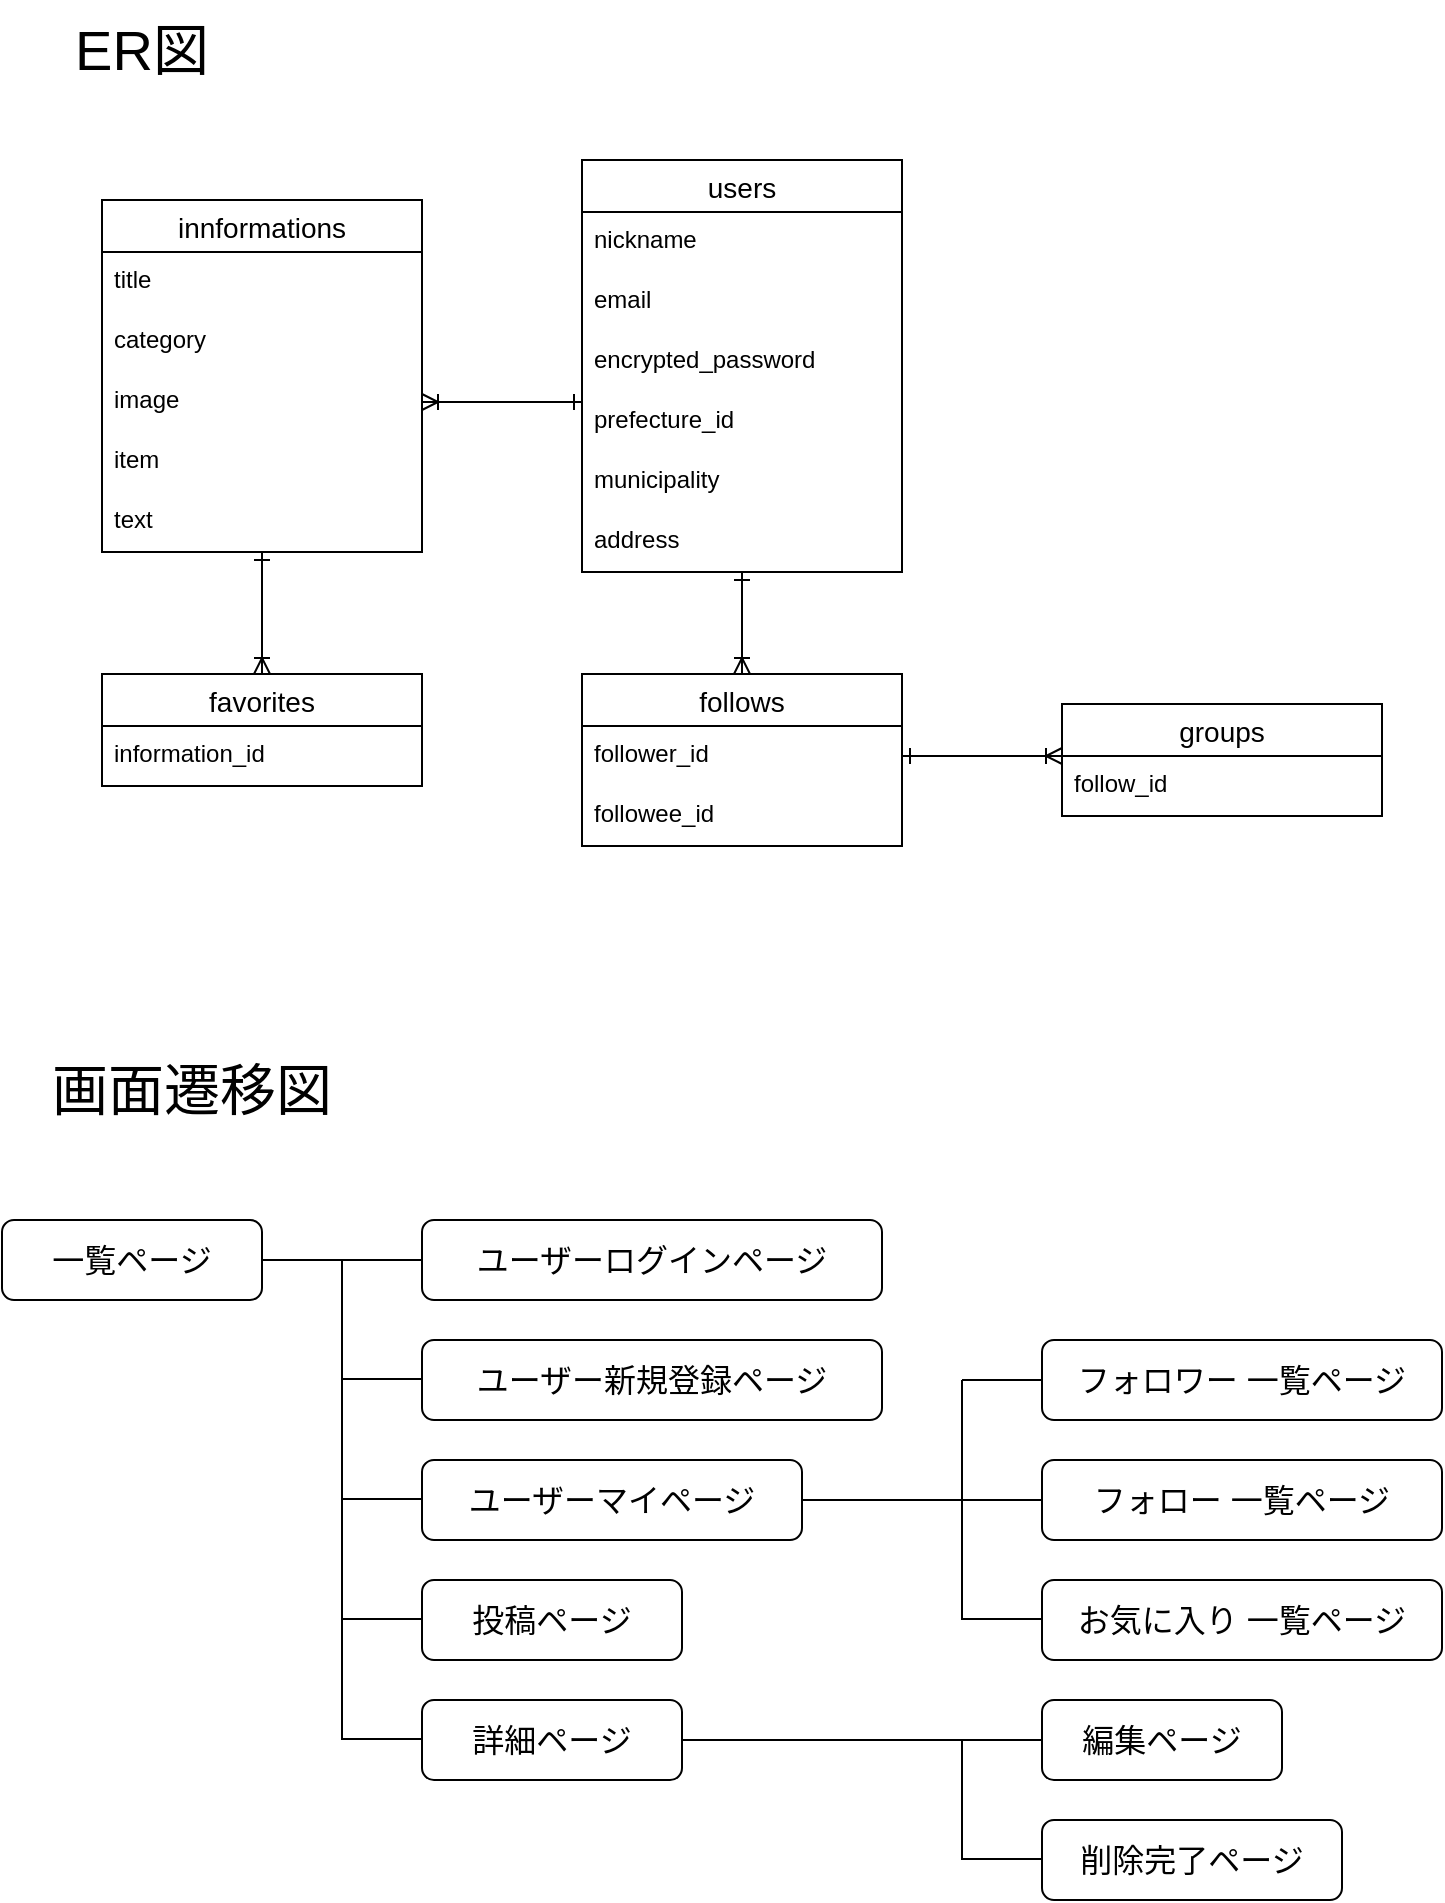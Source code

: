<mxfile>
    <diagram id="uZUIB_KyGg7wfg-xImep" name="ページ1">
        <mxGraphModel dx="821" dy="666" grid="1" gridSize="10" guides="1" tooltips="1" connect="1" arrows="1" fold="1" page="1" pageScale="1" pageWidth="827" pageHeight="1169" math="0" shadow="0">
            <root>
                <mxCell id="0"/>
                <mxCell id="1" parent="0"/>
                <mxCell id="2" value="innformations" style="swimlane;fontStyle=0;childLayout=stackLayout;horizontal=1;startSize=26;horizontalStack=0;resizeParent=1;resizeParentMax=0;resizeLast=0;collapsible=1;marginBottom=0;align=center;fontSize=14;" vertex="1" parent="1">
                    <mxGeometry x="120" y="290" width="160" height="176" as="geometry"/>
                </mxCell>
                <mxCell id="3" value="title" style="text;strokeColor=none;fillColor=none;spacingLeft=4;spacingRight=4;overflow=hidden;rotatable=0;points=[[0,0.5],[1,0.5]];portConstraint=eastwest;fontSize=12;" vertex="1" parent="2">
                    <mxGeometry y="26" width="160" height="30" as="geometry"/>
                </mxCell>
                <mxCell id="4" value="category" style="text;strokeColor=none;fillColor=none;spacingLeft=4;spacingRight=4;overflow=hidden;rotatable=0;points=[[0,0.5],[1,0.5]];portConstraint=eastwest;fontSize=12;" vertex="1" parent="2">
                    <mxGeometry y="56" width="160" height="30" as="geometry"/>
                </mxCell>
                <mxCell id="5" value="image" style="text;strokeColor=none;fillColor=none;spacingLeft=4;spacingRight=4;overflow=hidden;rotatable=0;points=[[0,0.5],[1,0.5]];portConstraint=eastwest;fontSize=12;" vertex="1" parent="2">
                    <mxGeometry y="86" width="160" height="30" as="geometry"/>
                </mxCell>
                <mxCell id="19" value="item" style="text;strokeColor=none;fillColor=none;spacingLeft=4;spacingRight=4;overflow=hidden;rotatable=0;points=[[0,0.5],[1,0.5]];portConstraint=eastwest;fontSize=12;" vertex="1" parent="2">
                    <mxGeometry y="116" width="160" height="30" as="geometry"/>
                </mxCell>
                <mxCell id="18" value="text" style="text;strokeColor=none;fillColor=none;spacingLeft=4;spacingRight=4;overflow=hidden;rotatable=0;points=[[0,0.5],[1,0.5]];portConstraint=eastwest;fontSize=12;" vertex="1" parent="2">
                    <mxGeometry y="146" width="160" height="30" as="geometry"/>
                </mxCell>
                <mxCell id="10" value="users" style="swimlane;fontStyle=0;childLayout=stackLayout;horizontal=1;startSize=26;horizontalStack=0;resizeParent=1;resizeParentMax=0;resizeLast=0;collapsible=1;marginBottom=0;align=center;fontSize=14;" vertex="1" parent="1">
                    <mxGeometry x="360" y="270" width="160" height="206" as="geometry"/>
                </mxCell>
                <mxCell id="11" value="nickname" style="text;strokeColor=none;fillColor=none;spacingLeft=4;spacingRight=4;overflow=hidden;rotatable=0;points=[[0,0.5],[1,0.5]];portConstraint=eastwest;fontSize=12;" vertex="1" parent="10">
                    <mxGeometry y="26" width="160" height="30" as="geometry"/>
                </mxCell>
                <mxCell id="12" value="email" style="text;strokeColor=none;fillColor=none;spacingLeft=4;spacingRight=4;overflow=hidden;rotatable=0;points=[[0,0.5],[1,0.5]];portConstraint=eastwest;fontSize=12;" vertex="1" parent="10">
                    <mxGeometry y="56" width="160" height="30" as="geometry"/>
                </mxCell>
                <mxCell id="13" value="encrypted_password" style="text;strokeColor=none;fillColor=none;spacingLeft=4;spacingRight=4;overflow=hidden;rotatable=0;points=[[0,0.5],[1,0.5]];portConstraint=eastwest;fontSize=12;" vertex="1" parent="10">
                    <mxGeometry y="86" width="160" height="30" as="geometry"/>
                </mxCell>
                <mxCell id="20" value="prefecture_id" style="text;strokeColor=none;fillColor=none;spacingLeft=4;spacingRight=4;overflow=hidden;rotatable=0;points=[[0,0.5],[1,0.5]];portConstraint=eastwest;fontSize=12;" vertex="1" parent="10">
                    <mxGeometry y="116" width="160" height="30" as="geometry"/>
                </mxCell>
                <mxCell id="22" value="municipality" style="text;strokeColor=none;fillColor=none;spacingLeft=4;spacingRight=4;overflow=hidden;rotatable=0;points=[[0,0.5],[1,0.5]];portConstraint=eastwest;fontSize=12;" vertex="1" parent="10">
                    <mxGeometry y="146" width="160" height="30" as="geometry"/>
                </mxCell>
                <mxCell id="21" value="address" style="text;strokeColor=none;fillColor=none;spacingLeft=4;spacingRight=4;overflow=hidden;rotatable=0;points=[[0,0.5],[1,0.5]];portConstraint=eastwest;fontSize=12;" vertex="1" parent="10">
                    <mxGeometry y="176" width="160" height="30" as="geometry"/>
                </mxCell>
                <mxCell id="14" value="follows" style="swimlane;fontStyle=0;childLayout=stackLayout;horizontal=1;startSize=26;horizontalStack=0;resizeParent=1;resizeParentMax=0;resizeLast=0;collapsible=1;marginBottom=0;align=center;fontSize=14;" vertex="1" parent="1">
                    <mxGeometry x="360" y="527" width="160" height="86" as="geometry"/>
                </mxCell>
                <mxCell id="15" value="follower_id" style="text;strokeColor=none;fillColor=none;spacingLeft=4;spacingRight=4;overflow=hidden;rotatable=0;points=[[0,0.5],[1,0.5]];portConstraint=eastwest;fontSize=12;" vertex="1" parent="14">
                    <mxGeometry y="26" width="160" height="30" as="geometry"/>
                </mxCell>
                <mxCell id="16" value="followee_id" style="text;strokeColor=none;fillColor=none;spacingLeft=4;spacingRight=4;overflow=hidden;rotatable=0;points=[[0,0.5],[1,0.5]];portConstraint=eastwest;fontSize=12;" vertex="1" parent="14">
                    <mxGeometry y="56" width="160" height="30" as="geometry"/>
                </mxCell>
                <mxCell id="27" style="edgeStyle=orthogonalEdgeStyle;html=1;endArrow=ERone;endFill=0;startArrow=ERoneToMany;startFill=0;entryX=1;entryY=0.5;entryDx=0;entryDy=0;" edge="1" parent="1" source="23" target="15">
                    <mxGeometry relative="1" as="geometry">
                        <mxPoint x="520" y="451" as="targetPoint"/>
                        <Array as="points">
                            <mxPoint x="720" y="596"/>
                        </Array>
                    </mxGeometry>
                </mxCell>
                <mxCell id="23" value="groups" style="swimlane;fontStyle=0;childLayout=stackLayout;horizontal=1;startSize=26;horizontalStack=0;resizeParent=1;resizeParentMax=0;resizeLast=0;collapsible=1;marginBottom=0;align=center;fontSize=14;" vertex="1" parent="1">
                    <mxGeometry x="600" y="542" width="160" height="56" as="geometry"/>
                </mxCell>
                <mxCell id="24" value="follow_id" style="text;strokeColor=none;fillColor=none;spacingLeft=4;spacingRight=4;overflow=hidden;rotatable=0;points=[[0,0.5],[1,0.5]];portConstraint=eastwest;fontSize=12;" vertex="1" parent="23">
                    <mxGeometry y="26" width="160" height="30" as="geometry"/>
                </mxCell>
                <mxCell id="28" style="html=1;exitX=1;exitY=0.5;exitDx=0;exitDy=0;startArrow=ERoneToMany;startFill=0;endArrow=ERone;endFill=0;" edge="1" parent="1" source="5">
                    <mxGeometry relative="1" as="geometry">
                        <mxPoint x="360" y="391" as="targetPoint"/>
                    </mxGeometry>
                </mxCell>
                <mxCell id="29" style="edgeStyle=orthogonalEdgeStyle;html=1;startArrow=ERoneToMany;startFill=0;endArrow=ERone;endFill=0;" edge="1" parent="1" source="14" target="10">
                    <mxGeometry relative="1" as="geometry">
                        <mxPoint x="440" y="510" as="targetPoint"/>
                        <Array as="points">
                            <mxPoint x="440" y="530"/>
                            <mxPoint x="440" y="530"/>
                        </Array>
                    </mxGeometry>
                </mxCell>
                <mxCell id="39" style="edgeStyle=orthogonalEdgeStyle;html=1;startArrow=ERoneToMany;startFill=0;endArrow=ERone;endFill=0;" edge="1" parent="1" source="34" target="2">
                    <mxGeometry relative="1" as="geometry">
                        <Array as="points">
                            <mxPoint x="200" y="530"/>
                        </Array>
                    </mxGeometry>
                </mxCell>
                <mxCell id="34" value="favorites" style="swimlane;fontStyle=0;childLayout=stackLayout;horizontal=1;startSize=26;horizontalStack=0;resizeParent=1;resizeParentMax=0;resizeLast=0;collapsible=1;marginBottom=0;align=center;fontSize=14;" vertex="1" parent="1">
                    <mxGeometry x="120" y="527" width="160" height="56" as="geometry"/>
                </mxCell>
                <mxCell id="35" value="information_id" style="text;strokeColor=none;fillColor=none;spacingLeft=4;spacingRight=4;overflow=hidden;rotatable=0;points=[[0,0.5],[1,0.5]];portConstraint=eastwest;fontSize=12;" vertex="1" parent="34">
                    <mxGeometry y="26" width="160" height="30" as="geometry"/>
                </mxCell>
                <mxCell id="40" value="一覧ページ" style="rounded=1;whiteSpace=wrap;html=1;fontSize=16;" vertex="1" parent="1">
                    <mxGeometry x="70" y="800" width="130" height="40" as="geometry"/>
                </mxCell>
                <mxCell id="41" value="ER図" style="text;html=1;strokeColor=none;fillColor=none;align=center;verticalAlign=middle;whiteSpace=wrap;rounded=0;fontSize=28;" vertex="1" parent="1">
                    <mxGeometry x="80" y="190" width="120" height="50" as="geometry"/>
                </mxCell>
                <mxCell id="42" value="画面遷移図" style="text;html=1;strokeColor=none;fillColor=none;align=center;verticalAlign=middle;whiteSpace=wrap;rounded=0;fontSize=28;" vertex="1" parent="1">
                    <mxGeometry x="70" y="710" width="190" height="50" as="geometry"/>
                </mxCell>
                <mxCell id="43" value="詳細ページ" style="rounded=1;whiteSpace=wrap;html=1;fontSize=16;" vertex="1" parent="1">
                    <mxGeometry x="280" y="1040" width="130" height="40" as="geometry"/>
                </mxCell>
                <mxCell id="44" value="フォロー 一覧ページ" style="rounded=1;whiteSpace=wrap;html=1;fontSize=16;" vertex="1" parent="1">
                    <mxGeometry x="590" y="920" width="200" height="40" as="geometry"/>
                </mxCell>
                <mxCell id="45" value="フォロワー 一覧ページ" style="rounded=1;whiteSpace=wrap;html=1;fontSize=16;" vertex="1" parent="1">
                    <mxGeometry x="590" y="860" width="200" height="40" as="geometry"/>
                </mxCell>
                <mxCell id="46" value="投稿ページ" style="rounded=1;whiteSpace=wrap;html=1;fontSize=16;" vertex="1" parent="1">
                    <mxGeometry x="280" y="980" width="130" height="40" as="geometry"/>
                </mxCell>
                <mxCell id="47" value="ユーザーマイページ" style="rounded=1;whiteSpace=wrap;html=1;fontSize=16;" vertex="1" parent="1">
                    <mxGeometry x="280" y="920" width="190" height="40" as="geometry"/>
                </mxCell>
                <mxCell id="48" value="ユーザー新規登録ページ" style="rounded=1;whiteSpace=wrap;html=1;fontSize=16;" vertex="1" parent="1">
                    <mxGeometry x="280" y="860" width="230" height="40" as="geometry"/>
                </mxCell>
                <mxCell id="49" value="ユーザーログインページ" style="rounded=1;whiteSpace=wrap;html=1;fontSize=16;" vertex="1" parent="1">
                    <mxGeometry x="280" y="800" width="230" height="40" as="geometry"/>
                </mxCell>
                <mxCell id="50" value="お気に入り 一覧ページ" style="rounded=1;whiteSpace=wrap;html=1;fontSize=16;" vertex="1" parent="1">
                    <mxGeometry x="590" y="980" width="200" height="40" as="geometry"/>
                </mxCell>
                <mxCell id="51" value="編集ページ" style="rounded=1;whiteSpace=wrap;html=1;fontSize=16;" vertex="1" parent="1">
                    <mxGeometry x="590" y="1040" width="120" height="40" as="geometry"/>
                </mxCell>
                <mxCell id="52" value="削除完了ページ" style="rounded=1;whiteSpace=wrap;html=1;fontSize=16;" vertex="1" parent="1">
                    <mxGeometry x="590" y="1100" width="150" height="40" as="geometry"/>
                </mxCell>
                <mxCell id="53" value="" style="endArrow=none;html=1;fontSize=16;exitX=1;exitY=0.5;exitDx=0;exitDy=0;entryX=0;entryY=0.5;entryDx=0;entryDy=0;" edge="1" parent="1" source="40" target="49">
                    <mxGeometry width="50" height="50" relative="1" as="geometry">
                        <mxPoint x="430" y="990" as="sourcePoint"/>
                        <mxPoint x="480" y="940" as="targetPoint"/>
                    </mxGeometry>
                </mxCell>
                <mxCell id="54" value="" style="endArrow=none;html=1;fontSize=16;entryX=0;entryY=0.5;entryDx=0;entryDy=0;exitX=1;exitY=0.5;exitDx=0;exitDy=0;" edge="1" parent="1" source="47" target="44">
                    <mxGeometry width="50" height="50" relative="1" as="geometry">
                        <mxPoint x="430" y="990" as="sourcePoint"/>
                        <mxPoint x="480" y="940" as="targetPoint"/>
                    </mxGeometry>
                </mxCell>
                <mxCell id="55" value="" style="endArrow=none;html=1;fontSize=16;exitX=1;exitY=0.5;exitDx=0;exitDy=0;entryX=0;entryY=0.5;entryDx=0;entryDy=0;" edge="1" parent="1" source="43" target="51">
                    <mxGeometry width="50" height="50" relative="1" as="geometry">
                        <mxPoint x="430" y="990" as="sourcePoint"/>
                        <mxPoint x="480" y="940" as="targetPoint"/>
                    </mxGeometry>
                </mxCell>
                <mxCell id="56" value="" style="endArrow=none;html=1;fontSize=16;" edge="1" parent="1">
                    <mxGeometry width="50" height="50" relative="1" as="geometry">
                        <mxPoint x="550" y="1000" as="sourcePoint"/>
                        <mxPoint x="550" y="880" as="targetPoint"/>
                    </mxGeometry>
                </mxCell>
                <mxCell id="57" value="" style="endArrow=none;html=1;fontSize=16;" edge="1" parent="1">
                    <mxGeometry width="50" height="50" relative="1" as="geometry">
                        <mxPoint x="550" y="880" as="sourcePoint"/>
                        <mxPoint x="590" y="880" as="targetPoint"/>
                    </mxGeometry>
                </mxCell>
                <mxCell id="58" value="" style="endArrow=none;html=1;fontSize=16;" edge="1" parent="1">
                    <mxGeometry width="50" height="50" relative="1" as="geometry">
                        <mxPoint x="550" y="999.5" as="sourcePoint"/>
                        <mxPoint x="590" y="999.5" as="targetPoint"/>
                    </mxGeometry>
                </mxCell>
                <mxCell id="59" value="" style="endArrow=none;html=1;fontSize=16;" edge="1" parent="1">
                    <mxGeometry width="50" height="50" relative="1" as="geometry">
                        <mxPoint x="550" y="1119.5" as="sourcePoint"/>
                        <mxPoint x="590" y="1119.5" as="targetPoint"/>
                    </mxGeometry>
                </mxCell>
                <mxCell id="60" value="" style="endArrow=none;html=1;fontSize=16;" edge="1" parent="1">
                    <mxGeometry width="50" height="50" relative="1" as="geometry">
                        <mxPoint x="550" y="1120" as="sourcePoint"/>
                        <mxPoint x="550" y="1060" as="targetPoint"/>
                    </mxGeometry>
                </mxCell>
                <mxCell id="61" value="" style="endArrow=none;html=1;fontSize=16;" edge="1" parent="1">
                    <mxGeometry width="50" height="50" relative="1" as="geometry">
                        <mxPoint x="240" y="1060" as="sourcePoint"/>
                        <mxPoint x="240" y="820" as="targetPoint"/>
                    </mxGeometry>
                </mxCell>
                <mxCell id="62" value="" style="endArrow=none;html=1;fontSize=16;" edge="1" parent="1">
                    <mxGeometry width="50" height="50" relative="1" as="geometry">
                        <mxPoint x="240" y="879.5" as="sourcePoint"/>
                        <mxPoint x="280" y="879.5" as="targetPoint"/>
                    </mxGeometry>
                </mxCell>
                <mxCell id="63" value="" style="endArrow=none;html=1;fontSize=16;" edge="1" parent="1">
                    <mxGeometry width="50" height="50" relative="1" as="geometry">
                        <mxPoint x="240" y="939.5" as="sourcePoint"/>
                        <mxPoint x="280" y="939.5" as="targetPoint"/>
                    </mxGeometry>
                </mxCell>
                <mxCell id="64" value="" style="endArrow=none;html=1;fontSize=16;" edge="1" parent="1">
                    <mxGeometry width="50" height="50" relative="1" as="geometry">
                        <mxPoint x="240" y="999.5" as="sourcePoint"/>
                        <mxPoint x="280" y="999.5" as="targetPoint"/>
                    </mxGeometry>
                </mxCell>
                <mxCell id="65" value="" style="endArrow=none;html=1;fontSize=16;" edge="1" parent="1">
                    <mxGeometry width="50" height="50" relative="1" as="geometry">
                        <mxPoint x="240" y="1059.5" as="sourcePoint"/>
                        <mxPoint x="280" y="1059.5" as="targetPoint"/>
                    </mxGeometry>
                </mxCell>
            </root>
        </mxGraphModel>
    </diagram>
</mxfile>
